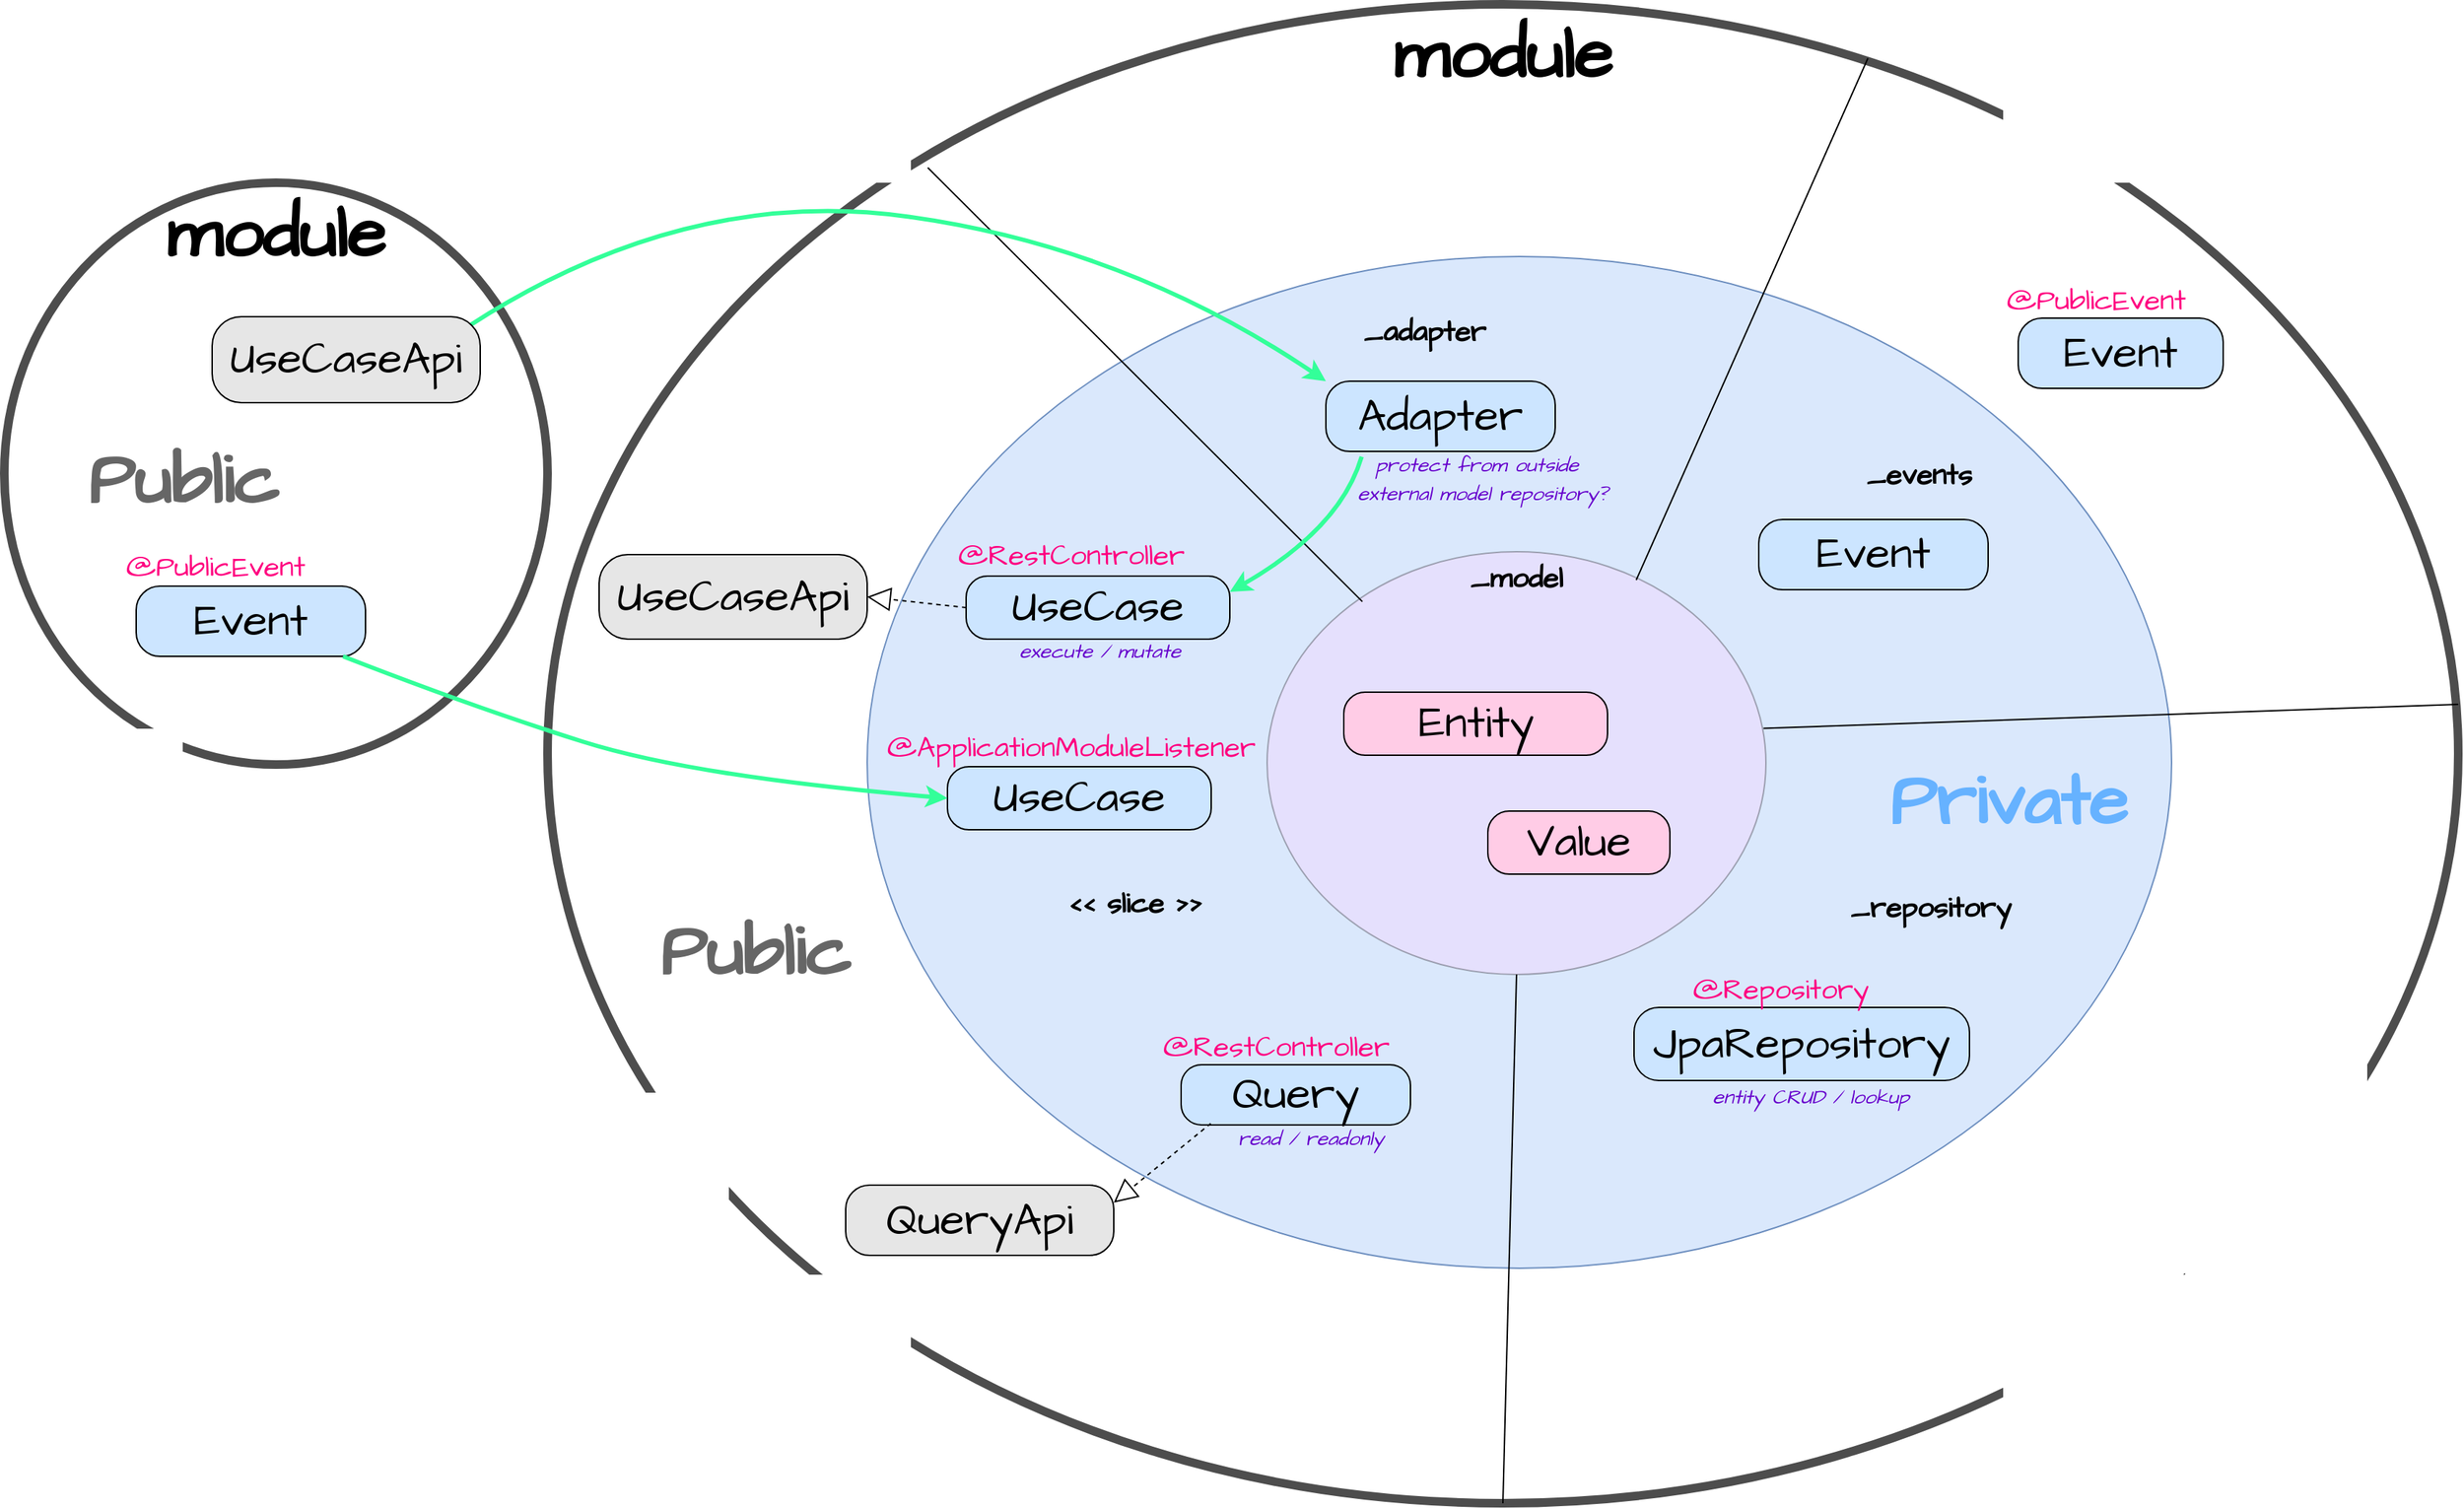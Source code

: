 <mxfile version="22.1.22" type="embed">
  <diagram name="Page-1" id="BS05QQEQ3LIuvcSA-pld">
    <mxGraphModel dx="2769" dy="1629" grid="0" gridSize="10" guides="1" tooltips="1" connect="1" arrows="1" fold="1" page="0" pageScale="1" pageWidth="850" pageHeight="1100" math="0" shadow="0">
      <root>
        <mxCell id="0" />
        <mxCell id="1" parent="0" />
        <mxCell id="50" value="&lt;font color=&quot;#000000&quot;&gt;&lt;b&gt;module&lt;/b&gt;&lt;/font&gt;" style="ellipse;whiteSpace=wrap;html=1;fillColor=none;verticalAlign=top;strokeWidth=6;fontFamily=Architects Daughter;fontSource=https%3A%2F%2Ffonts.googleapis.com%2Fcss%3Ffamily%3DArchitects%2BDaughter;fontSize=50;fontColor=#4D4D4D;strokeColor=#4D4D4D;" vertex="1" parent="1">
          <mxGeometry x="-218" y="-25" width="1333" height="1046" as="geometry" />
        </mxCell>
        <mxCell id="51" value="" style="ellipse;whiteSpace=wrap;html=1;fillColor=#dae8fc;verticalAlign=top;strokeColor=#6c8ebf;strokeWidth=1;fontFamily=Architects Daughter;fontSource=https%3A%2F%2Ffonts.googleapis.com%2Fcss%3Ffamily%3DArchitects%2BDaughter;fillStyle=solid;" vertex="1" parent="1">
          <mxGeometry x="5" y="151" width="910" height="706" as="geometry" />
        </mxCell>
        <mxCell id="52" value="&lt;b&gt;_model&lt;/b&gt;" style="ellipse;whiteSpace=wrap;html=1;verticalAlign=top;fillColor=#FFCCFF;strokeColor=#000000;opacity=30;fontSize=20;fontFamily=Architects Daughter;fontSource=https%3A%2F%2Ffonts.googleapis.com%2Fcss%3Ffamily%3DArchitects%2BDaughter;" vertex="1" parent="1">
          <mxGeometry x="284" y="357" width="348" height="295" as="geometry" />
        </mxCell>
        <mxCell id="53" value="" style="endArrow=none;html=1;rounded=0;exitX=0.74;exitY=0.067;exitDx=0;exitDy=0;exitPerimeter=0;entryX=0.691;entryY=0.036;entryDx=0;entryDy=0;entryPerimeter=0;strokeWidth=1;fontFamily=Architects Daughter;fontSource=https%3A%2F%2Ffonts.googleapis.com%2Fcss%3Ffamily%3DArchitects%2BDaughter;" edge="1" parent="1" source="52" target="50">
          <mxGeometry width="50" height="50" relative="1" as="geometry">
            <mxPoint x="826" y="469" as="sourcePoint" />
            <mxPoint x="876" y="419" as="targetPoint" />
          </mxGeometry>
        </mxCell>
        <mxCell id="54" value="" style="endArrow=none;html=1;rounded=0;exitX=0.5;exitY=1;exitDx=0;exitDy=0;entryX=0.5;entryY=1;entryDx=0;entryDy=0;strokeWidth=1;fontFamily=Architects Daughter;fontSource=https%3A%2F%2Ffonts.googleapis.com%2Fcss%3Ffamily%3DArchitects%2BDaughter;" edge="1" parent="1" source="52" target="50">
          <mxGeometry width="50" height="50" relative="1" as="geometry">
            <mxPoint x="826" y="469" as="sourcePoint" />
            <mxPoint x="876" y="419" as="targetPoint" />
          </mxGeometry>
        </mxCell>
        <mxCell id="55" value="" style="endArrow=none;html=1;rounded=0;exitX=0.191;exitY=0.118;exitDx=0;exitDy=0;entryX=0.199;entryY=0.109;entryDx=0;entryDy=0;strokeWidth=1;fontFamily=Architects Daughter;fontSource=https%3A%2F%2Ffonts.googleapis.com%2Fcss%3Ffamily%3DArchitects%2BDaughter;entryPerimeter=0;exitPerimeter=0;" edge="1" parent="1" source="52" target="50">
          <mxGeometry width="50" height="50" relative="1" as="geometry">
            <mxPoint x="826" y="469" as="sourcePoint" />
            <mxPoint x="876" y="419" as="targetPoint" />
          </mxGeometry>
        </mxCell>
        <mxCell id="56" value="_repository" style="text;html=1;align=center;verticalAlign=middle;whiteSpace=wrap;rounded=0;fontSize=20;fontStyle=1;fontFamily=Architects Daughter;fontSource=https%3A%2F%2Ffonts.googleapis.com%2Fcss%3Ffamily%3DArchitects%2BDaughter;" vertex="1" parent="1">
          <mxGeometry x="717" y="590" width="60" height="30" as="geometry" />
        </mxCell>
        <mxCell id="57" value="_adapter" style="text;html=1;align=center;verticalAlign=middle;whiteSpace=wrap;rounded=0;fontSize=20;fontStyle=1;fontFamily=Architects Daughter;fontSource=https%3A%2F%2Ffonts.googleapis.com%2Fcss%3Ffamily%3DArchitects%2BDaughter;" vertex="1" parent="1">
          <mxGeometry x="364" y="188" width="60" height="30" as="geometry" />
        </mxCell>
        <mxCell id="58" value="&lt;b style=&quot;background-color: transparent;&quot;&gt;&lt;font&gt;Private&lt;/font&gt;&lt;/b&gt;" style="rounded=0;whiteSpace=wrap;html=1;strokeColor=none;fillColor=none;fontColor=#66B2FF;fontSize=50;fontFamily=Architects Daughter;fontSource=https%3A%2F%2Ffonts.googleapis.com%2Fcss%3Ffamily%3DArchitects%2BDaughter;" vertex="1" parent="1">
          <mxGeometry x="695" y="494.87" width="213" height="75.13" as="geometry" />
        </mxCell>
        <mxCell id="59" value="&lt;b style=&quot;background-color: transparent;&quot;&gt;&lt;font&gt;Public&lt;/font&gt;&lt;/b&gt;" style="rounded=0;whiteSpace=wrap;html=1;strokeColor=none;fillColor=none;fontColor=#666666;fontSize=50;fontFamily=Architects Daughter;fontSource=https%3A%2F%2Ffonts.googleapis.com%2Fcss%3Ffamily%3DArchitects%2BDaughter;" vertex="1" parent="1">
          <mxGeometry x="-155" y="594" width="164" height="86" as="geometry" />
        </mxCell>
        <mxCell id="60" value="" style="endArrow=none;html=1;rounded=0;entryX=1;entryY=0.467;entryDx=0;entryDy=0;entryPerimeter=0;strokeWidth=1;fontFamily=Architects Daughter;fontSource=https%3A%2F%2Ffonts.googleapis.com%2Fcss%3Ffamily%3DArchitects%2BDaughter;exitX=0.995;exitY=0.418;exitDx=0;exitDy=0;exitPerimeter=0;" edge="1" parent="1" source="52" target="50">
          <mxGeometry width="50" height="50" relative="1" as="geometry">
            <mxPoint x="552" y="387" as="sourcePoint" />
            <mxPoint x="963" y="217" as="targetPoint" />
          </mxGeometry>
        </mxCell>
        <mxCell id="61" value="_events" style="text;html=1;align=center;verticalAlign=middle;whiteSpace=wrap;rounded=0;fontSize=20;fontStyle=1;fontFamily=Architects Daughter;fontSource=https%3A%2F%2Ffonts.googleapis.com%2Fcss%3Ffamily%3DArchitects%2BDaughter;" vertex="1" parent="1">
          <mxGeometry x="709" y="287.5" width="60" height="30" as="geometry" />
        </mxCell>
        <mxCell id="62" value="&lt;font style=&quot;font-size: 50px;&quot;&gt;&lt;b style=&quot;&quot;&gt;module&lt;/b&gt;&lt;/font&gt;" style="ellipse;whiteSpace=wrap;html=1;fillColor=none;verticalAlign=top;fontFamily=Architects Daughter;fontSource=https%3A%2F%2Ffonts.googleapis.com%2Fcss%3Ffamily%3DArchitects%2BDaughter;strokeWidth=6;strokeColor=#4D4D4D;" vertex="1" parent="1">
          <mxGeometry x="-597" y="99.5" width="379" height="406" as="geometry" />
        </mxCell>
        <mxCell id="63" value="" style="endArrow=classic;html=1;rounded=0;exitX=0.959;exitY=0.106;exitDx=0;exitDy=0;entryX=0;entryY=0;entryDx=0;entryDy=0;fontStyle=1;strokeWidth=3;curved=1;strokeColor=#33FF99;fontFamily=Architects Daughter;fontSource=https%3A%2F%2Ffonts.googleapis.com%2Fcss%3Ffamily%3DArchitects%2BDaughter;exitPerimeter=0;" edge="1" parent="1" source="75" target="67">
          <mxGeometry width="50" height="50" relative="1" as="geometry">
            <mxPoint x="-343.804" y="190.128" as="sourcePoint" />
            <mxPoint x="335" y="248" as="targetPoint" />
            <Array as="points">
              <mxPoint x="-122" y="102" />
              <mxPoint x="186" y="144" />
            </Array>
          </mxGeometry>
        </mxCell>
        <mxCell id="64" value="" style="endArrow=classic;html=1;rounded=0;exitX=0.156;exitY=1.075;exitDx=0;exitDy=0;fontStyle=1;strokeWidth=3;strokeColor=#33FF99;curved=1;fontFamily=Architects Daughter;fontSource=https%3A%2F%2Ffonts.googleapis.com%2Fcss%3Ffamily%3DArchitects%2BDaughter;entryX=1;entryY=0.25;entryDx=0;entryDy=0;exitPerimeter=0;" edge="1" parent="1" source="67" target="71">
          <mxGeometry width="50" height="50" relative="1" as="geometry">
            <mxPoint x="335" y="276" as="sourcePoint" />
            <mxPoint x="186.5" y="331" as="targetPoint" />
            <Array as="points">
              <mxPoint x="335" y="341" />
            </Array>
          </mxGeometry>
        </mxCell>
        <mxCell id="65" value="UseCaseApi" style="rounded=1;whiteSpace=wrap;html=1;fontFamily=Architects Daughter;fontSource=https%3A%2F%2Ffonts.googleapis.com%2Fcss%3Ffamily%3DArchitects%2BDaughter;arcSize=34;fillStyle=solid;fillColor=#E6E6E6;fontSize=31;fontStyle=0" vertex="1" parent="1">
          <mxGeometry x="-182" y="359" width="187" height="59" as="geometry" />
        </mxCell>
        <mxCell id="66" value="JpaRepository" style="rounded=1;whiteSpace=wrap;html=1;fontFamily=Architects Daughter;fontSource=https%3A%2F%2Ffonts.googleapis.com%2Fcss%3Ffamily%3DArchitects%2BDaughter;arcSize=34;fillStyle=solid;fillColor=#CCE5FF;fontSize=31;fontStyle=0" vertex="1" parent="1">
          <mxGeometry x="540" y="675" width="234" height="51" as="geometry" />
        </mxCell>
        <mxCell id="67" value="Adapter" style="rounded=1;whiteSpace=wrap;html=1;fontFamily=Architects Daughter;fontSource=https%3A%2F%2Ffonts.googleapis.com%2Fcss%3Ffamily%3DArchitects%2BDaughter;arcSize=34;fillStyle=solid;fillColor=#CCE5FF;fontSize=31;fontStyle=0" vertex="1" parent="1">
          <mxGeometry x="325" y="238" width="160" height="49" as="geometry" />
        </mxCell>
        <mxCell id="68" value="Query" style="rounded=1;whiteSpace=wrap;html=1;fontFamily=Architects Daughter;fontSource=https%3A%2F%2Ffonts.googleapis.com%2Fcss%3Ffamily%3DArchitects%2BDaughter;arcSize=34;fillStyle=solid;fillColor=#CCE5FF;fontSize=31;fontStyle=0" vertex="1" parent="1">
          <mxGeometry x="224" y="715" width="160" height="42" as="geometry" />
        </mxCell>
        <mxCell id="69" value="QueryApi" style="rounded=1;whiteSpace=wrap;html=1;fontFamily=Architects Daughter;fontSource=https%3A%2F%2Ffonts.googleapis.com%2Fcss%3Ffamily%3DArchitects%2BDaughter;arcSize=34;fillStyle=solid;fillColor=#E6E6E6;fontSize=31;fontStyle=0" vertex="1" parent="1">
          <mxGeometry x="-10" y="799" width="187" height="49" as="geometry" />
        </mxCell>
        <mxCell id="70" value="&amp;lt;&amp;lt; slice &amp;gt;&amp;gt;" style="text;html=1;align=center;verticalAlign=middle;whiteSpace=wrap;rounded=0;fontSize=20;fontStyle=1;fontFamily=Architects Daughter;fontSource=https%3A%2F%2Ffonts.googleapis.com%2Fcss%3Ffamily%3DArchitects%2BDaughter;" vertex="1" parent="1">
          <mxGeometry x="141" y="587" width="102" height="30" as="geometry" />
        </mxCell>
        <mxCell id="71" value="UseCase" style="rounded=1;whiteSpace=wrap;html=1;fontFamily=Architects Daughter;fontSource=https%3A%2F%2Ffonts.googleapis.com%2Fcss%3Ffamily%3DArchitects%2BDaughter;arcSize=34;fillStyle=solid;fillColor=#CCE5FF;fontSize=31;fontStyle=0" vertex="1" parent="1">
          <mxGeometry x="74" y="374" width="184" height="44" as="geometry" />
        </mxCell>
        <mxCell id="72" value="Event" style="rounded=1;whiteSpace=wrap;html=1;fontFamily=Architects Daughter;fontSource=https%3A%2F%2Ffonts.googleapis.com%2Fcss%3Ffamily%3DArchitects%2BDaughter;arcSize=34;fillStyle=solid;fillColor=#CCE5FF;fontSize=31;fontStyle=0" vertex="1" parent="1">
          <mxGeometry x="627" y="334.5" width="160" height="49" as="geometry" />
        </mxCell>
        <mxCell id="73" value="Event" style="rounded=1;whiteSpace=wrap;html=1;fontFamily=Architects Daughter;fontSource=https%3A%2F%2Ffonts.googleapis.com%2Fcss%3Ffamily%3DArchitects%2BDaughter;arcSize=34;fillStyle=solid;fillColor=#CCE5FF;fontSize=31;fontStyle=0" vertex="1" parent="1">
          <mxGeometry x="808" y="194" width="143" height="49" as="geometry" />
        </mxCell>
        <mxCell id="74" value="@PublicEvent" style="text;html=1;align=center;verticalAlign=middle;resizable=0;points=[];autosize=1;strokeColor=none;fillColor=none;fontSize=20;fontFamily=Architects Daughter;fontSource=https%3A%2F%2Ffonts.googleapis.com%2Fcss%3Ffamily%3DArchitects%2BDaughter;fontColor=#FF0080;" vertex="1" parent="1">
          <mxGeometry x="790" y="163" width="143" height="36" as="geometry" />
        </mxCell>
        <mxCell id="75" value="UseCaseApi" style="rounded=1;whiteSpace=wrap;html=1;fontFamily=Architects Daughter;fontSource=https%3A%2F%2Ffonts.googleapis.com%2Fcss%3Ffamily%3DArchitects%2BDaughter;arcSize=34;fillStyle=solid;fillColor=#E6E6E6;fontSize=31;fontStyle=0" vertex="1" parent="1">
          <mxGeometry x="-452" y="193" width="187" height="60" as="geometry" />
        </mxCell>
        <mxCell id="76" value="Event" style="rounded=1;whiteSpace=wrap;html=1;fontFamily=Architects Daughter;fontSource=https%3A%2F%2Ffonts.googleapis.com%2Fcss%3Ffamily%3DArchitects%2BDaughter;arcSize=34;fillStyle=solid;fillColor=#CCE5FF;fontSize=31;fontStyle=0" vertex="1" parent="1">
          <mxGeometry x="-505" y="381" width="160" height="49" as="geometry" />
        </mxCell>
        <mxCell id="77" value="@PublicEvent" style="text;html=1;align=center;verticalAlign=middle;resizable=0;points=[];autosize=1;strokeColor=none;fillColor=none;fontSize=20;fontFamily=Architects Daughter;fontSource=https%3A%2F%2Ffonts.googleapis.com%2Fcss%3Ffamily%3DArchitects%2BDaughter;fontColor=#FF0080;" vertex="1" parent="1">
          <mxGeometry x="-522" y="349" width="143" height="36" as="geometry" />
        </mxCell>
        <mxCell id="78" value="UseCase" style="rounded=1;whiteSpace=wrap;html=1;fontFamily=Architects Daughter;fontSource=https%3A%2F%2Ffonts.googleapis.com%2Fcss%3Ffamily%3DArchitects%2BDaughter;arcSize=34;fillStyle=solid;fillColor=#CCE5FF;fontSize=31;fontStyle=0" vertex="1" parent="1">
          <mxGeometry x="61" y="507" width="184" height="44" as="geometry" />
        </mxCell>
        <mxCell id="79" value="" style="endArrow=classic;html=1;rounded=0;entryX=0;entryY=0.5;entryDx=0;entryDy=0;fontStyle=1;strokeWidth=3;curved=1;strokeColor=#33FF99;fontFamily=Architects Daughter;fontSource=https%3A%2F%2Ffonts.googleapis.com%2Fcss%3Ffamily%3DArchitects%2BDaughter;exitX=0.902;exitY=1;exitDx=0;exitDy=0;exitPerimeter=0;" edge="1" parent="1" source="76" target="78">
          <mxGeometry width="50" height="50" relative="1" as="geometry">
            <mxPoint x="-333.804" y="200.128" as="sourcePoint" />
            <mxPoint x="345" y="258" as="targetPoint" />
            <Array as="points">
              <mxPoint x="-271" y="465" />
              <mxPoint x="-116" y="514" />
            </Array>
          </mxGeometry>
        </mxCell>
        <mxCell id="80" value="@ApplicationModuleListener" style="text;html=1;align=center;verticalAlign=middle;resizable=0;points=[];autosize=1;strokeColor=none;fillColor=none;fontSize=20;fontFamily=Architects Daughter;fontSource=https%3A%2F%2Ffonts.googleapis.com%2Fcss%3Ffamily%3DArchitects%2BDaughter;fontColor=#FF0080;" vertex="1" parent="1">
          <mxGeometry x="9" y="475" width="275" height="36" as="geometry" />
        </mxCell>
        <mxCell id="81" value="@RestController" style="text;html=1;align=center;verticalAlign=middle;resizable=0;points=[];autosize=1;strokeColor=none;fillColor=none;fontSize=20;fontFamily=Architects Daughter;fontSource=https%3A%2F%2Ffonts.googleapis.com%2Fcss%3Ffamily%3DArchitects%2BDaughter;fontColor=#FF0080;" vertex="1" parent="1">
          <mxGeometry x="58.5" y="341" width="176" height="36" as="geometry" />
        </mxCell>
        <mxCell id="82" value="@RestController" style="text;html=1;align=center;verticalAlign=middle;resizable=0;points=[];autosize=1;strokeColor=none;fillColor=none;fontSize=20;fontFamily=Architects Daughter;fontSource=https%3A%2F%2Ffonts.googleapis.com%2Fcss%3Ffamily%3DArchitects%2BDaughter;fontColor=#FF0080;" vertex="1" parent="1">
          <mxGeometry x="202" y="684" width="176" height="36" as="geometry" />
        </mxCell>
        <mxCell id="83" value="" style="edgeStyle=none;orthogonalLoop=1;jettySize=auto;html=1;rounded=0;fontFamily=Architects Daughter;fontSource=https%3A%2F%2Ffonts.googleapis.com%2Fcss%3Ffamily%3DArchitects%2BDaughter;fontSize=16;startSize=14;endArrow=block;endSize=14;sourcePerimeterSpacing=8;targetPerimeterSpacing=8;curved=1;exitX=0;exitY=0.5;exitDx=0;exitDy=0;entryX=1;entryY=0.5;entryDx=0;entryDy=0;dashed=1;endFill=0;" edge="1" parent="1" source="71" target="65">
          <mxGeometry width="140" relative="1" as="geometry">
            <mxPoint x="553" y="455" as="sourcePoint" />
            <mxPoint x="693" y="455" as="targetPoint" />
            <Array as="points" />
          </mxGeometry>
        </mxCell>
        <mxCell id="84" value="" style="edgeStyle=none;orthogonalLoop=1;jettySize=auto;html=1;rounded=0;fontFamily=Architects Daughter;fontSource=https%3A%2F%2Ffonts.googleapis.com%2Fcss%3Ffamily%3DArchitects%2BDaughter;fontSize=16;startSize=14;endArrow=block;endSize=14;sourcePerimeterSpacing=8;targetPerimeterSpacing=8;curved=1;exitX=0.129;exitY=0.976;exitDx=0;exitDy=0;entryX=1;entryY=0.25;entryDx=0;entryDy=0;dashed=1;endFill=0;exitPerimeter=0;" edge="1" parent="1" source="68" target="69">
          <mxGeometry width="140" relative="1" as="geometry">
            <mxPoint x="84" y="406" as="sourcePoint" />
            <mxPoint x="15" y="394" as="targetPoint" />
            <Array as="points" />
          </mxGeometry>
        </mxCell>
        <mxCell id="85" value="Entity" style="rounded=1;whiteSpace=wrap;html=1;fontFamily=Architects Daughter;fontSource=https%3A%2F%2Ffonts.googleapis.com%2Fcss%3Ffamily%3DArchitects%2BDaughter;arcSize=34;fillStyle=solid;fillColor=#FFCCE6;fontSize=31;fontStyle=0" vertex="1" parent="1">
          <mxGeometry x="337.5" y="455" width="184" height="44" as="geometry" />
        </mxCell>
        <mxCell id="86" value="Value" style="rounded=1;whiteSpace=wrap;html=1;fontFamily=Architects Daughter;fontSource=https%3A%2F%2Ffonts.googleapis.com%2Fcss%3Ffamily%3DArchitects%2BDaughter;arcSize=34;fillStyle=solid;fillColor=#FFCCE6;fontSize=31;fontStyle=0" vertex="1" parent="1">
          <mxGeometry x="438" y="538" width="127" height="44" as="geometry" />
        </mxCell>
        <mxCell id="87" value="&lt;b style=&quot;background-color: transparent;&quot;&gt;&lt;font&gt;Public&lt;/font&gt;&lt;/b&gt;" style="rounded=0;whiteSpace=wrap;html=1;strokeColor=none;fillColor=none;fontColor=#666666;fontSize=50;fontFamily=Architects Daughter;fontSource=https%3A%2F%2Ffonts.googleapis.com%2Fcss%3Ffamily%3DArchitects%2BDaughter;" vertex="1" parent="1">
          <mxGeometry x="-532" y="297" width="120" height="22" as="geometry" />
        </mxCell>
        <mxCell id="88" value="execute / mutate" style="text;html=1;align=center;verticalAlign=middle;resizable=0;points=[];autosize=1;strokeColor=none;fillColor=none;fontSize=14;fontFamily=Architects Daughter;fontSource=https%3A%2F%2Ffonts.googleapis.com%2Fcss%3Ffamily%3DArchitects%2BDaughter;fontColor=#6600CC;fontStyle=2" vertex="1" parent="1">
          <mxGeometry x="101" y="412" width="131" height="29" as="geometry" />
        </mxCell>
        <mxCell id="89" value="read / readonly" style="text;html=1;align=center;verticalAlign=middle;resizable=0;points=[];autosize=1;strokeColor=none;fillColor=none;fontSize=14;fontFamily=Architects Daughter;fontSource=https%3A%2F%2Ffonts.googleapis.com%2Fcss%3Ffamily%3DArchitects%2BDaughter;fontColor=#6600CC;fontStyle=2" vertex="1" parent="1">
          <mxGeometry x="254" y="752" width="120" height="29" as="geometry" />
        </mxCell>
        <mxCell id="90" value="entity CRUD / lookup" style="text;html=1;align=center;verticalAlign=middle;resizable=0;points=[];autosize=1;strokeColor=none;fillColor=none;fontSize=14;fontFamily=Architects Daughter;fontSource=https%3A%2F%2Ffonts.googleapis.com%2Fcss%3Ffamily%3DArchitects%2BDaughter;fontColor=#6600CC;fontStyle=2" vertex="1" parent="1">
          <mxGeometry x="585" y="723" width="155" height="29" as="geometry" />
        </mxCell>
        <mxCell id="91" value="protect from outside" style="text;html=1;align=center;verticalAlign=middle;resizable=0;points=[];autosize=1;strokeColor=none;fillColor=none;fontSize=14;fontFamily=Architects Daughter;fontSource=https%3A%2F%2Ffonts.googleapis.com%2Fcss%3Ffamily%3DArchitects%2BDaughter;fontColor=#6600CC;fontStyle=2" vertex="1" parent="1">
          <mxGeometry x="349.5" y="282" width="160" height="29" as="geometry" />
        </mxCell>
        <mxCell id="92" value="@Repository" style="text;html=1;align=center;verticalAlign=middle;resizable=0;points=[];autosize=1;strokeColor=none;fillColor=none;fontSize=20;fontFamily=Architects Daughter;fontSource=https%3A%2F%2Ffonts.googleapis.com%2Fcss%3Ffamily%3DArchitects%2BDaughter;fontColor=#FF0080;" vertex="1" parent="1">
          <mxGeometry x="571" y="644" width="141" height="36" as="geometry" />
        </mxCell>
        <mxCell id="93" value="external model repository?" style="text;html=1;align=center;verticalAlign=middle;resizable=0;points=[];autosize=1;strokeColor=none;fillColor=none;fontSize=14;fontFamily=Architects Daughter;fontSource=https%3A%2F%2Ffonts.googleapis.com%2Fcss%3Ffamily%3DArchitects%2BDaughter;fontColor=#6600CC;fontStyle=2" vertex="1" parent="1">
          <mxGeometry x="337" y="302" width="193" height="29" as="geometry" />
        </mxCell>
      </root>
    </mxGraphModel>
  </diagram>
</mxfile>
